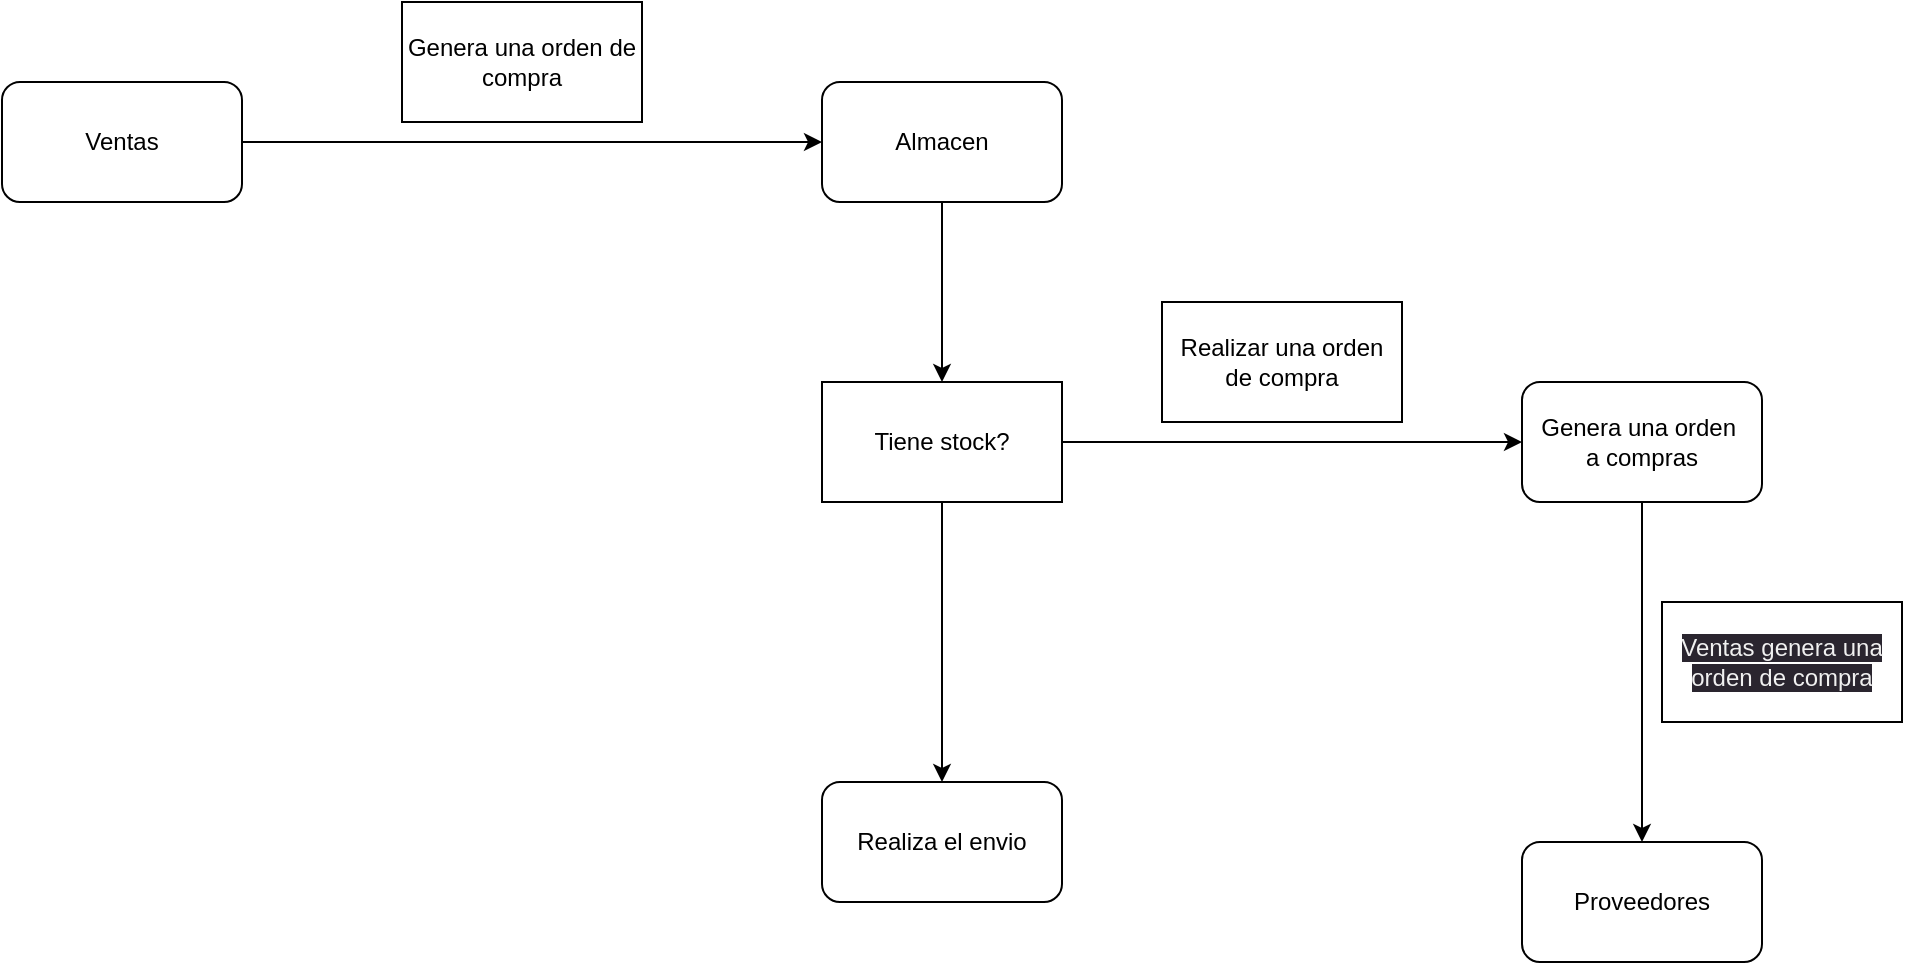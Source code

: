 <mxfile version="21.3.7" type="github">
  <diagram id="C5RBs43oDa-KdzZeNtuy" name="Page-1">
    <mxGraphModel dx="1026" dy="660" grid="1" gridSize="10" guides="1" tooltips="1" connect="1" arrows="1" fold="1" page="1" pageScale="1" pageWidth="827" pageHeight="1169" math="0" shadow="0">
      <root>
        <mxCell id="WIyWlLk6GJQsqaUBKTNV-0" />
        <mxCell id="WIyWlLk6GJQsqaUBKTNV-1" parent="WIyWlLk6GJQsqaUBKTNV-0" />
        <mxCell id="O20OBYRXj00SmxRfMEH7-3" value="" style="edgeStyle=orthogonalEdgeStyle;rounded=0;orthogonalLoop=1;jettySize=auto;html=1;" edge="1" parent="WIyWlLk6GJQsqaUBKTNV-1" source="O20OBYRXj00SmxRfMEH7-1" target="O20OBYRXj00SmxRfMEH7-2">
          <mxGeometry relative="1" as="geometry" />
        </mxCell>
        <mxCell id="O20OBYRXj00SmxRfMEH7-1" value="Ventas" style="rounded=1;whiteSpace=wrap;html=1;" vertex="1" parent="WIyWlLk6GJQsqaUBKTNV-1">
          <mxGeometry x="100" y="110" width="120" height="60" as="geometry" />
        </mxCell>
        <mxCell id="O20OBYRXj00SmxRfMEH7-8" value="" style="edgeStyle=orthogonalEdgeStyle;rounded=0;orthogonalLoop=1;jettySize=auto;html=1;" edge="1" parent="WIyWlLk6GJQsqaUBKTNV-1" source="O20OBYRXj00SmxRfMEH7-2" target="O20OBYRXj00SmxRfMEH7-5">
          <mxGeometry relative="1" as="geometry" />
        </mxCell>
        <mxCell id="O20OBYRXj00SmxRfMEH7-2" value="Almacen" style="rounded=1;whiteSpace=wrap;html=1;" vertex="1" parent="WIyWlLk6GJQsqaUBKTNV-1">
          <mxGeometry x="510" y="110" width="120" height="60" as="geometry" />
        </mxCell>
        <mxCell id="O20OBYRXj00SmxRfMEH7-4" value="Genera una orden de compra" style="whiteSpace=wrap;html=1;" vertex="1" parent="WIyWlLk6GJQsqaUBKTNV-1">
          <mxGeometry x="300" y="70" width="120" height="60" as="geometry" />
        </mxCell>
        <mxCell id="O20OBYRXj00SmxRfMEH7-9" value="" style="edgeStyle=orthogonalEdgeStyle;rounded=0;orthogonalLoop=1;jettySize=auto;html=1;" edge="1" parent="WIyWlLk6GJQsqaUBKTNV-1" source="O20OBYRXj00SmxRfMEH7-5" target="O20OBYRXj00SmxRfMEH7-6">
          <mxGeometry relative="1" as="geometry" />
        </mxCell>
        <mxCell id="O20OBYRXj00SmxRfMEH7-10" value="" style="edgeStyle=orthogonalEdgeStyle;rounded=0;orthogonalLoop=1;jettySize=auto;html=1;" edge="1" parent="WIyWlLk6GJQsqaUBKTNV-1" source="O20OBYRXj00SmxRfMEH7-5" target="O20OBYRXj00SmxRfMEH7-7">
          <mxGeometry relative="1" as="geometry" />
        </mxCell>
        <mxCell id="O20OBYRXj00SmxRfMEH7-5" value="Tiene stock?" style="whiteSpace=wrap;html=1;" vertex="1" parent="WIyWlLk6GJQsqaUBKTNV-1">
          <mxGeometry x="510" y="260" width="120" height="60" as="geometry" />
        </mxCell>
        <mxCell id="O20OBYRXj00SmxRfMEH7-6" value="Realiza el envio" style="rounded=1;whiteSpace=wrap;html=1;" vertex="1" parent="WIyWlLk6GJQsqaUBKTNV-1">
          <mxGeometry x="510" y="460" width="120" height="60" as="geometry" />
        </mxCell>
        <mxCell id="O20OBYRXj00SmxRfMEH7-25" value="" style="edgeStyle=orthogonalEdgeStyle;rounded=0;orthogonalLoop=1;jettySize=auto;html=1;" edge="1" parent="WIyWlLk6GJQsqaUBKTNV-1" source="O20OBYRXj00SmxRfMEH7-7" target="O20OBYRXj00SmxRfMEH7-24">
          <mxGeometry relative="1" as="geometry" />
        </mxCell>
        <mxCell id="O20OBYRXj00SmxRfMEH7-7" value="Genera una orden&amp;nbsp;&lt;br&gt;a compras" style="rounded=1;whiteSpace=wrap;html=1;" vertex="1" parent="WIyWlLk6GJQsqaUBKTNV-1">
          <mxGeometry x="860" y="260" width="120" height="60" as="geometry" />
        </mxCell>
        <mxCell id="O20OBYRXj00SmxRfMEH7-13" value="Realizar una orden de compra" style="whiteSpace=wrap;html=1;" vertex="1" parent="WIyWlLk6GJQsqaUBKTNV-1">
          <mxGeometry x="680" y="220" width="120" height="60" as="geometry" />
        </mxCell>
        <mxCell id="O20OBYRXj00SmxRfMEH7-22" value="&lt;meta charset=&quot;utf-8&quot;&gt;&lt;span style=&quot;color: rgb(240, 240, 240); font-family: Helvetica; font-size: 12px; font-style: normal; font-variant-ligatures: normal; font-variant-caps: normal; font-weight: 400; letter-spacing: normal; orphans: 2; text-align: center; text-indent: 0px; text-transform: none; widows: 2; word-spacing: 0px; -webkit-text-stroke-width: 0px; background-color: rgb(42, 37, 47); text-decoration-thickness: initial; text-decoration-style: initial; text-decoration-color: initial; float: none; display: inline !important;&quot;&gt;Ventas genera una orden de compra&lt;/span&gt;" style="rounded=0;whiteSpace=wrap;html=1;" vertex="1" parent="WIyWlLk6GJQsqaUBKTNV-1">
          <mxGeometry x="930" y="370" width="120" height="60" as="geometry" />
        </mxCell>
        <mxCell id="O20OBYRXj00SmxRfMEH7-24" value="Proveedores" style="whiteSpace=wrap;html=1;rounded=1;" vertex="1" parent="WIyWlLk6GJQsqaUBKTNV-1">
          <mxGeometry x="860" y="490" width="120" height="60" as="geometry" />
        </mxCell>
      </root>
    </mxGraphModel>
  </diagram>
</mxfile>

